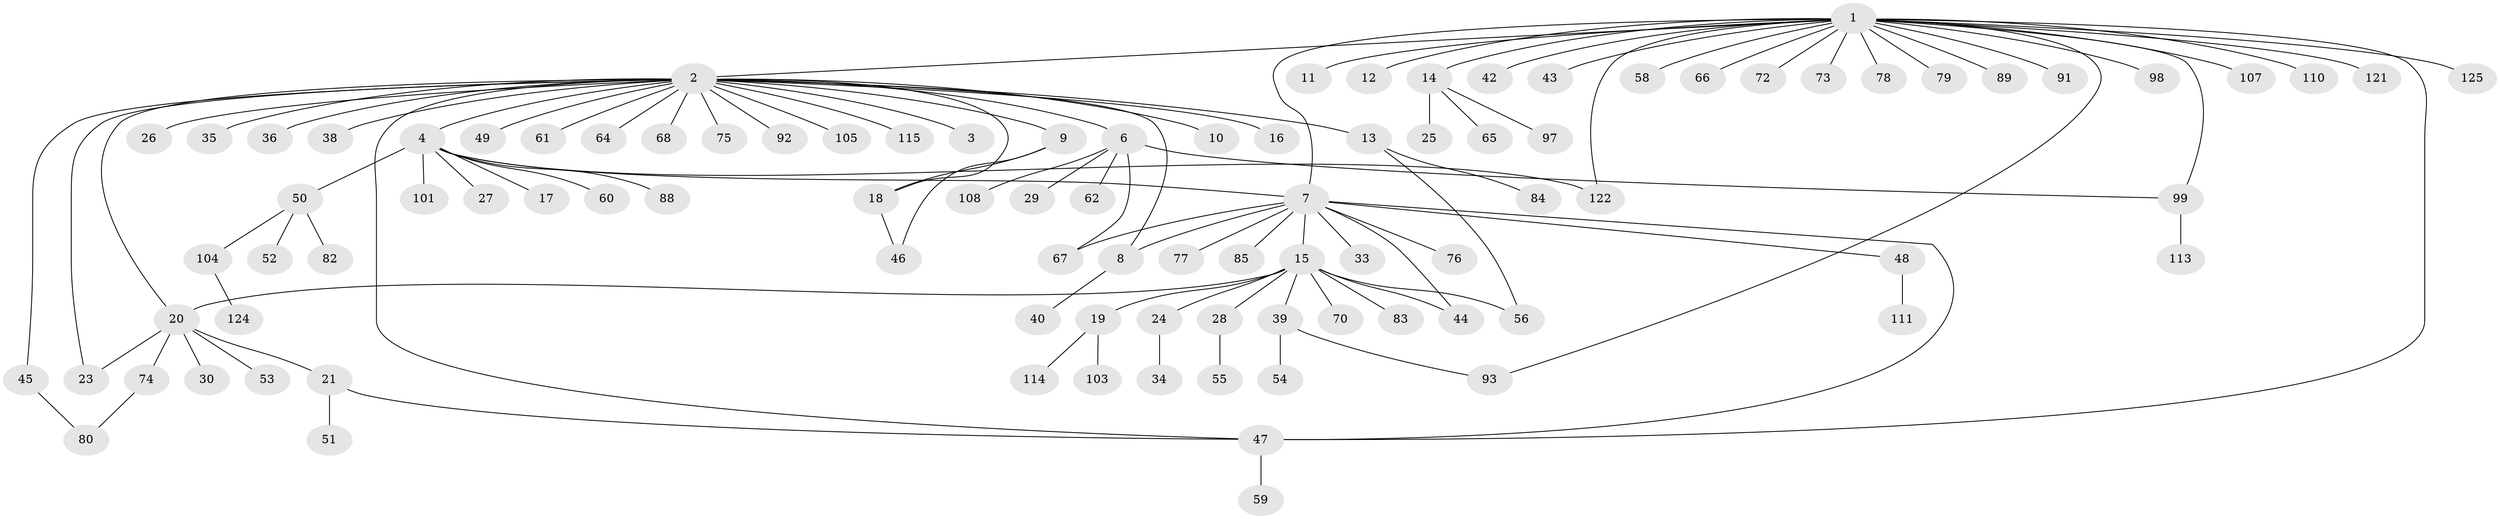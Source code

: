 // Generated by graph-tools (version 1.1) at 2025/23/03/03/25 07:23:53]
// undirected, 97 vertices, 112 edges
graph export_dot {
graph [start="1"]
  node [color=gray90,style=filled];
  1 [super="+5"];
  2 [super="+109"];
  3;
  4 [super="+87"];
  6 [super="+32"];
  7 [super="+31"];
  8;
  9 [super="+86"];
  10;
  11;
  12;
  13 [super="+22"];
  14 [super="+41"];
  15 [super="+106"];
  16;
  17;
  18 [super="+71"];
  19 [super="+90"];
  20 [super="+117"];
  21 [super="+69"];
  23;
  24 [super="+63"];
  25;
  26;
  27;
  28;
  29;
  30;
  33 [super="+37"];
  34;
  35;
  36;
  38;
  39;
  40;
  42;
  43;
  44;
  45 [super="+57"];
  46 [super="+94"];
  47 [super="+116"];
  48 [super="+81"];
  49;
  50 [super="+112"];
  51;
  52;
  53;
  54 [super="+102"];
  55 [super="+96"];
  56;
  58;
  59;
  60;
  61;
  62;
  64;
  65;
  66;
  67 [super="+95"];
  68;
  70;
  72;
  73;
  74;
  75;
  76;
  77;
  78 [super="+100"];
  79;
  80;
  82;
  83;
  84;
  85;
  88;
  89;
  91 [super="+119"];
  92;
  93;
  97;
  98;
  99;
  101 [super="+118"];
  103;
  104 [super="+123"];
  105;
  107;
  108;
  110 [super="+120"];
  111;
  113;
  114;
  115;
  121;
  122;
  124;
  125;
  1 -- 2;
  1 -- 11;
  1 -- 12;
  1 -- 14;
  1 -- 42;
  1 -- 43;
  1 -- 58;
  1 -- 66;
  1 -- 72;
  1 -- 73;
  1 -- 78;
  1 -- 89;
  1 -- 91;
  1 -- 93;
  1 -- 98;
  1 -- 99;
  1 -- 110;
  1 -- 121;
  1 -- 122;
  1 -- 125;
  1 -- 107;
  1 -- 79;
  1 -- 47;
  1 -- 7;
  2 -- 3;
  2 -- 4;
  2 -- 6;
  2 -- 9;
  2 -- 10;
  2 -- 13;
  2 -- 16;
  2 -- 18;
  2 -- 20;
  2 -- 26;
  2 -- 35;
  2 -- 36;
  2 -- 38;
  2 -- 45;
  2 -- 49;
  2 -- 61;
  2 -- 64;
  2 -- 68;
  2 -- 75;
  2 -- 92;
  2 -- 105;
  2 -- 115;
  2 -- 8;
  2 -- 23;
  2 -- 47;
  4 -- 7;
  4 -- 17;
  4 -- 27;
  4 -- 50;
  4 -- 60;
  4 -- 88;
  4 -- 122;
  4 -- 101;
  6 -- 29;
  6 -- 62;
  6 -- 67;
  6 -- 108;
  6 -- 99;
  7 -- 8;
  7 -- 15;
  7 -- 44;
  7 -- 47;
  7 -- 67;
  7 -- 76;
  7 -- 77;
  7 -- 85;
  7 -- 48;
  7 -- 33;
  8 -- 40;
  9 -- 18;
  9 -- 46;
  13 -- 56;
  13 -- 84;
  14 -- 25;
  14 -- 65;
  14 -- 97;
  15 -- 19;
  15 -- 20;
  15 -- 24;
  15 -- 28;
  15 -- 39;
  15 -- 44;
  15 -- 56;
  15 -- 70;
  15 -- 83;
  18 -- 46;
  19 -- 103;
  19 -- 114;
  20 -- 21;
  20 -- 23;
  20 -- 30;
  20 -- 53;
  20 -- 74;
  21 -- 47;
  21 -- 51;
  24 -- 34;
  28 -- 55;
  39 -- 54;
  39 -- 93;
  45 -- 80;
  47 -- 59;
  48 -- 111;
  50 -- 52;
  50 -- 82;
  50 -- 104;
  74 -- 80;
  99 -- 113;
  104 -- 124;
}

